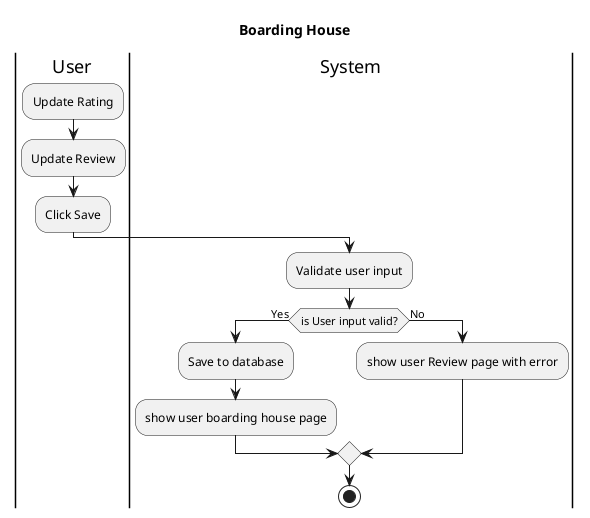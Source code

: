 @startuml
title Boarding House
|User|
    :Update Rating;
    :Update Review;
    :Click Save;
    
|System|
    :Validate user input;
    If (is User input valid?) then (Yes)
        :Save to database;
        :show user boarding house page;
    else (No)
        :show user Review page with error;
    endif
    stop
@enduml
